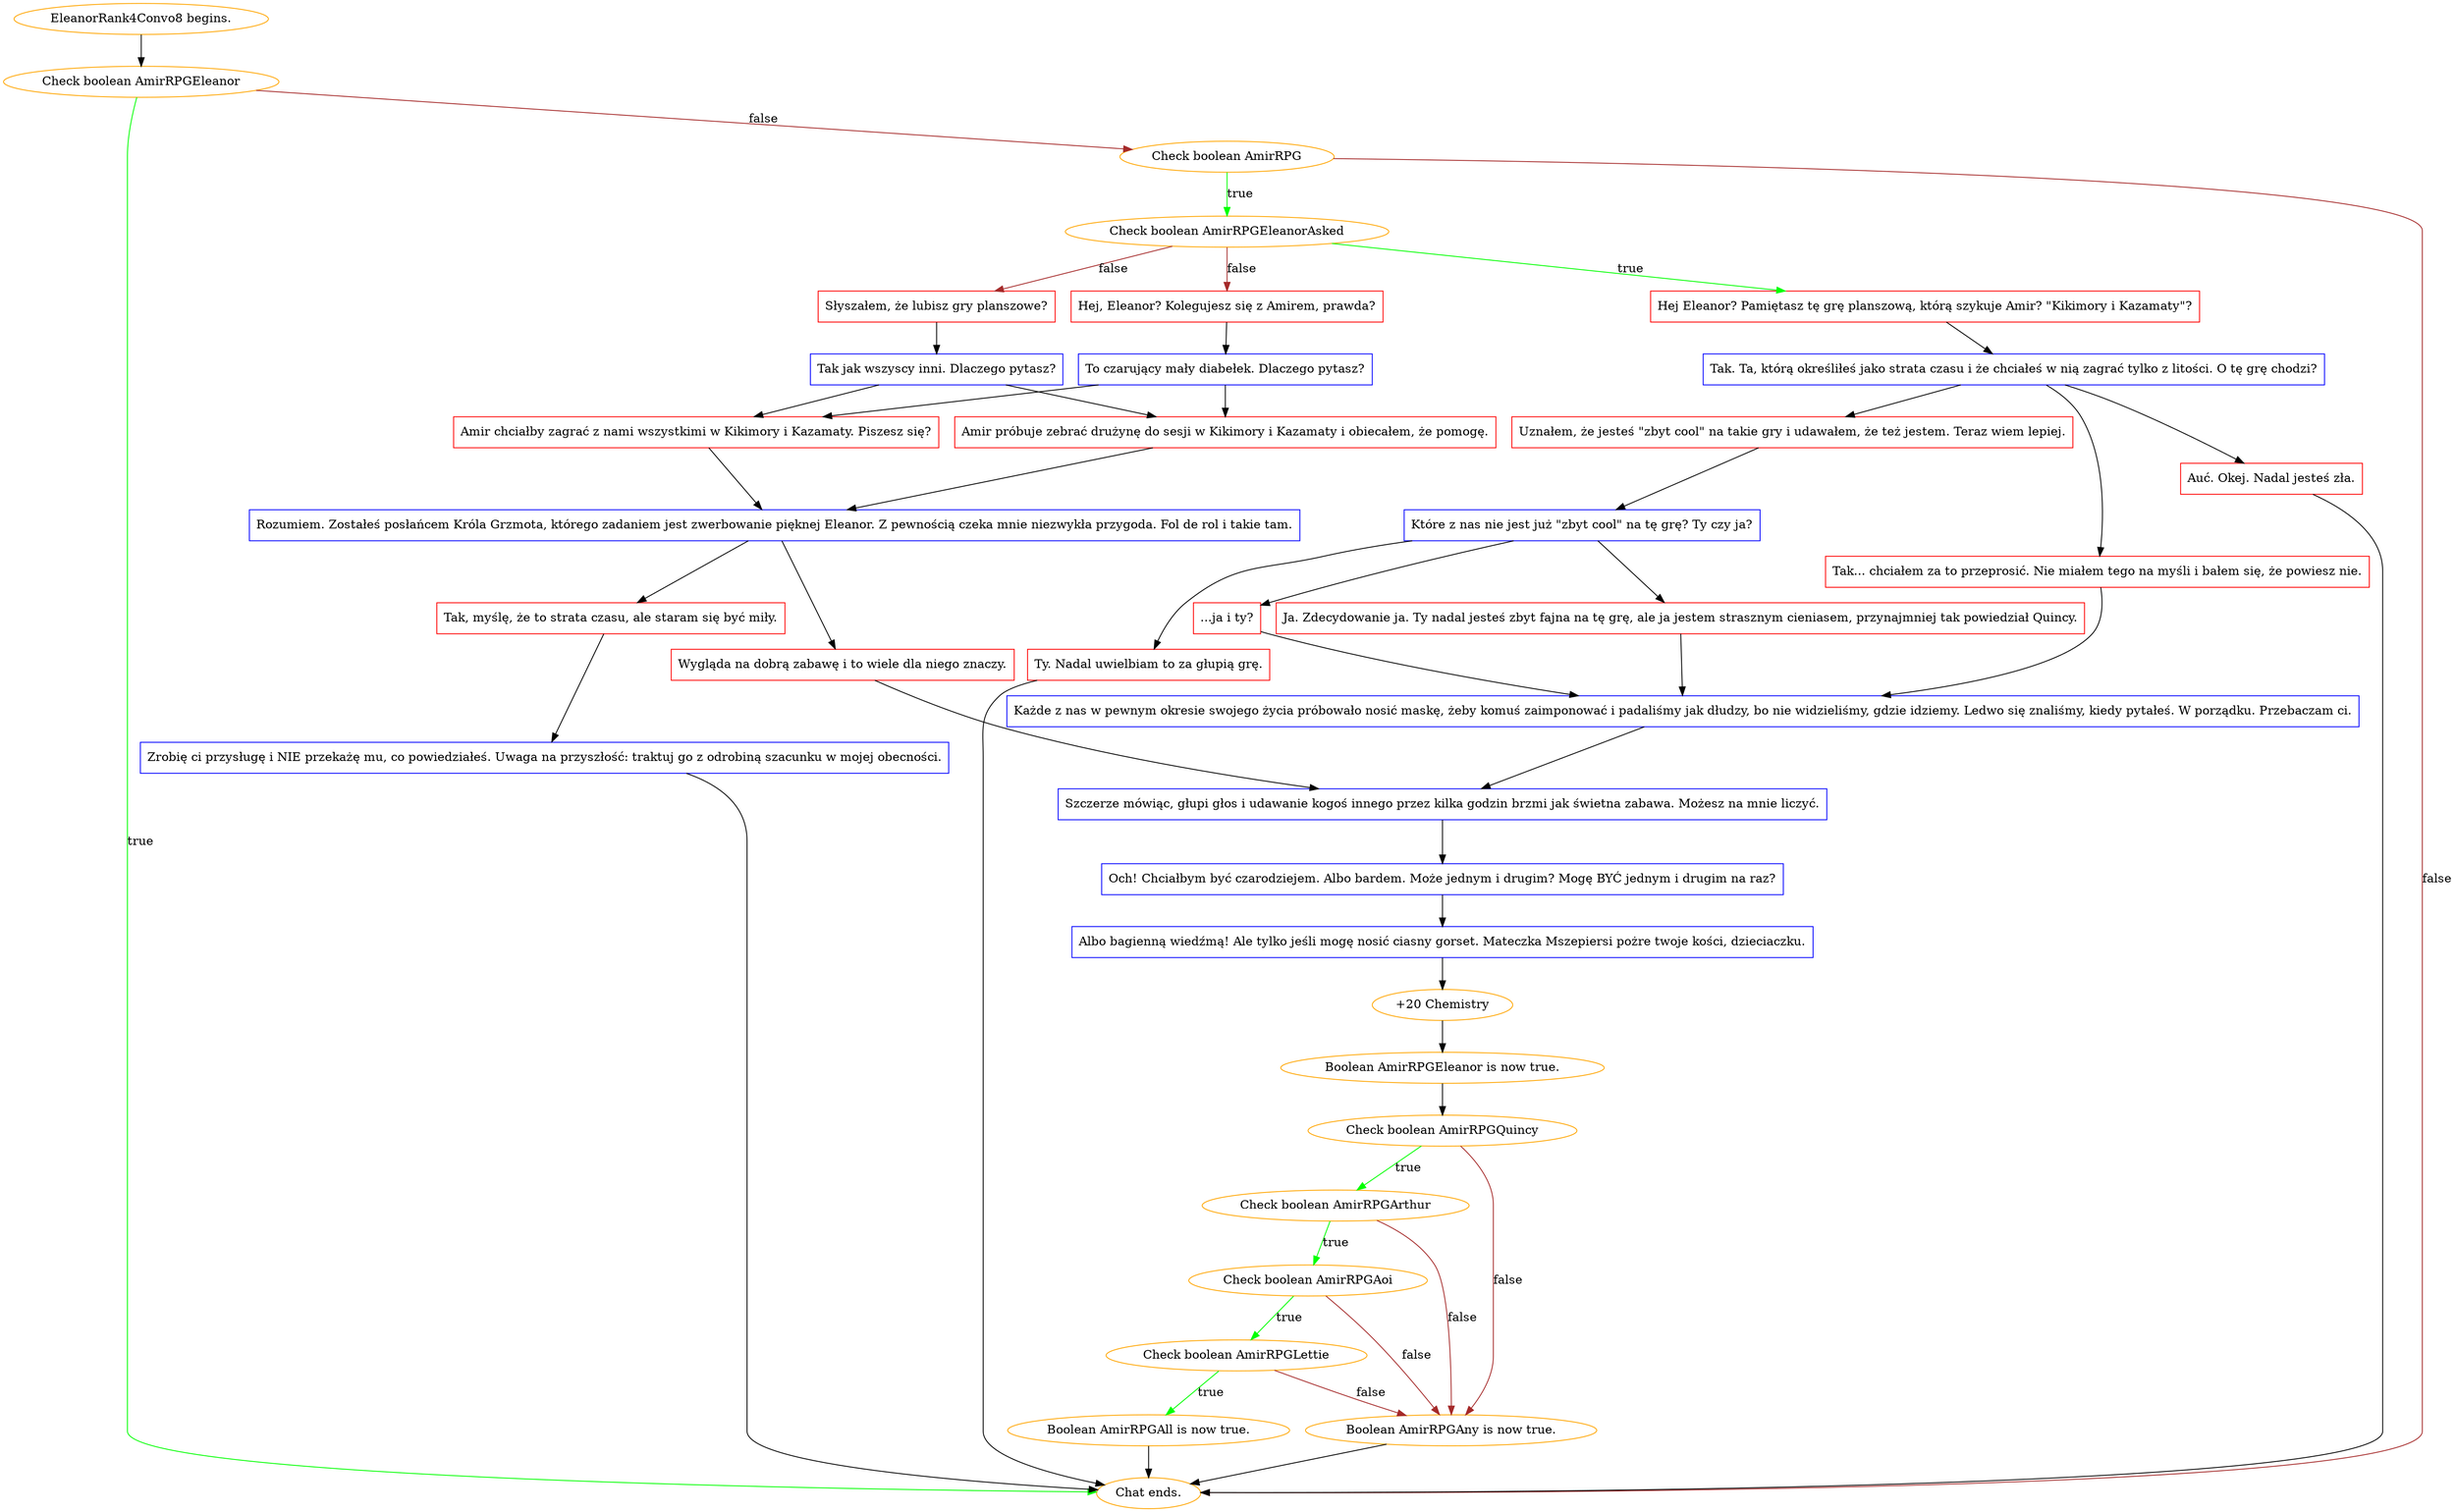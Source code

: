 digraph {
	"EleanorRank4Convo8 begins." [color=orange];
		"EleanorRank4Convo8 begins." -> j1650638022;
	j1650638022 [label="Check boolean AmirRPGEleanor",color=orange];
		j1650638022 -> "Chat ends." [label=true,color=green];
		j1650638022 -> j3079612182 [label=false,color=brown];
	"Chat ends." [color=orange];
	j3079612182 [label="Check boolean AmirRPG",color=orange];
		j3079612182 -> j1871124460 [label=true,color=green];
		j3079612182 -> "Chat ends." [label=false,color=brown];
	j1871124460 [label="Check boolean AmirRPGEleanorAsked",color=orange];
		j1871124460 -> j2320397158 [label=true,color=green];
		j1871124460 -> j3517788522 [label=false,color=brown];
		j1871124460 -> j660006880 [label=false,color=brown];
	j2320397158 [label="Hej Eleanor? Pamiętasz tę grę planszową, którą szykuje Amir? \"Kikimory i Kazamaty\"?",shape=box,color=red];
		j2320397158 -> j3440672333;
	j3517788522 [label="Hej, Eleanor? Kolegujesz się z Amirem, prawda?",shape=box,color=red];
		j3517788522 -> j1329222244;
	j660006880 [label="Słyszałem, że lubisz gry planszowe?",shape=box,color=red];
		j660006880 -> j658434610;
	j3440672333 [label="Tak. Ta, którą określiłeś jako strata czasu i że chciałeś w nią zagrać tylko z litości. O tę grę chodzi?",shape=box,color=blue];
		j3440672333 -> j2745746867;
		j3440672333 -> j3869459893;
		j3440672333 -> j4191392325;
	j1329222244 [label="To czarujący mały diabełek. Dlaczego pytasz?",shape=box,color=blue];
		j1329222244 -> j753108840;
		j1329222244 -> j1671100794;
	j658434610 [label="Tak jak wszyscy inni. Dlaczego pytasz?",shape=box,color=blue];
		j658434610 -> j753108840;
		j658434610 -> j1671100794;
	j2745746867 [label="Auć. Okej. Nadal jesteś zła.",shape=box,color=red];
		j2745746867 -> "Chat ends.";
	j3869459893 [label="Uznałem, że jesteś \"zbyt cool\" na takie gry i udawałem, że też jestem. Teraz wiem lepiej.",shape=box,color=red];
		j3869459893 -> j3986407954;
	j4191392325 [label="Tak... chciałem za to przeprosić. Nie miałem tego na myśli i bałem się, że powiesz nie.",shape=box,color=red];
		j4191392325 -> j3611712731;
	j753108840 [label="Amir próbuje zebrać drużynę do sesji w Kikimory i Kazamaty i obiecałem, że pomogę.",shape=box,color=red];
		j753108840 -> j321333897;
	j1671100794 [label="Amir chciałby zagrać z nami wszystkimi w Kikimory i Kazamaty. Piszesz się?",shape=box,color=red];
		j1671100794 -> j321333897;
	j3986407954 [label="Które z nas nie jest już \"zbyt cool\" na tę grę? Ty czy ja?",shape=box,color=blue];
		j3986407954 -> j4204028560;
		j3986407954 -> j4024957736;
		j3986407954 -> j1455045699;
	j3611712731 [label="Każde z nas w pewnym okresie swojego życia próbowało nosić maskę, żeby komuś zaimponować i padaliśmy jak dłudzy, bo nie widzieliśmy, gdzie idziemy. Ledwo się znaliśmy, kiedy pytałeś. W porządku. Przebaczam ci.",shape=box,color=blue];
		j3611712731 -> j665619172;
	j321333897 [label="Rozumiem. Zostałeś posłańcem Króla Grzmota, którego zadaniem jest zwerbowanie pięknej Eleanor. Z pewnością czeka mnie niezwykła przygoda. Fol de rol i takie tam.",shape=box,color=blue];
		j321333897 -> j3882001323;
		j321333897 -> j793474022;
	j4204028560 [label="Ty. Nadal uwielbiam to za głupią grę.",shape=box,color=red];
		j4204028560 -> "Chat ends.";
	j4024957736 [label="Ja. Zdecydowanie ja. Ty nadal jesteś zbyt fajna na tę grę, ale ja jestem strasznym cieniasem, przynajmniej tak powiedział Quincy.",shape=box,color=red];
		j4024957736 -> j3611712731;
	j1455045699 [label="...ja i ty?",shape=box,color=red];
		j1455045699 -> j3611712731;
	j665619172 [label="Szczerze mówiąc, głupi głos i udawanie kogoś innego przez kilka godzin brzmi jak świetna zabawa. Możesz na mnie liczyć.",shape=box,color=blue];
		j665619172 -> j3192142905;
	j3882001323 [label="Wygląda na dobrą zabawę i to wiele dla niego znaczy.",shape=box,color=red];
		j3882001323 -> j665619172;
	j793474022 [label="Tak, myślę, że to strata czasu, ale staram się być miły.",shape=box,color=red];
		j793474022 -> j80513074;
	j3192142905 [label="Och! Chciałbym być czarodziejem. Albo bardem. Może jednym i drugim? Mogę BYĆ jednym i drugim na raz?",shape=box,color=blue];
		j3192142905 -> j1263096023;
	j80513074 [label="Zrobię ci przysługę i NIE przekażę mu, co powiedziałeś. Uwaga na przyszłość: traktuj go z odrobiną szacunku w mojej obecności.",shape=box,color=blue];
		j80513074 -> "Chat ends.";
	j1263096023 [label="Albo bagienną wiedźmą! Ale tylko jeśli mogę nosić ciasny gorset. Mateczka Mszepiersi pożre twoje kości, dzieciaczku.",shape=box,color=blue];
		j1263096023 -> j465888453;
	j465888453 [label="+20 Chemistry",color=orange];
		j465888453 -> j3536246707;
	j3536246707 [label="Boolean AmirRPGEleanor is now true.",color=orange];
		j3536246707 -> j341292291;
	j341292291 [label="Check boolean AmirRPGQuincy",color=orange];
		j341292291 -> j3041201257 [label=true,color=green];
		j341292291 -> j1992773596 [label=false,color=brown];
	j3041201257 [label="Check boolean AmirRPGArthur",color=orange];
		j3041201257 -> j3736142330 [label=true,color=green];
		j3041201257 -> j1992773596 [label=false,color=brown];
	j1992773596 [label="Boolean AmirRPGAny is now true.",color=orange];
		j1992773596 -> "Chat ends.";
	j3736142330 [label="Check boolean AmirRPGAoi",color=orange];
		j3736142330 -> j3776937837 [label=true,color=green];
		j3736142330 -> j1992773596 [label=false,color=brown];
	j3776937837 [label="Check boolean AmirRPGLettie",color=orange];
		j3776937837 -> j2677000302 [label=true,color=green];
		j3776937837 -> j1992773596 [label=false,color=brown];
	j2677000302 [label="Boolean AmirRPGAll is now true.",color=orange];
		j2677000302 -> "Chat ends.";
}